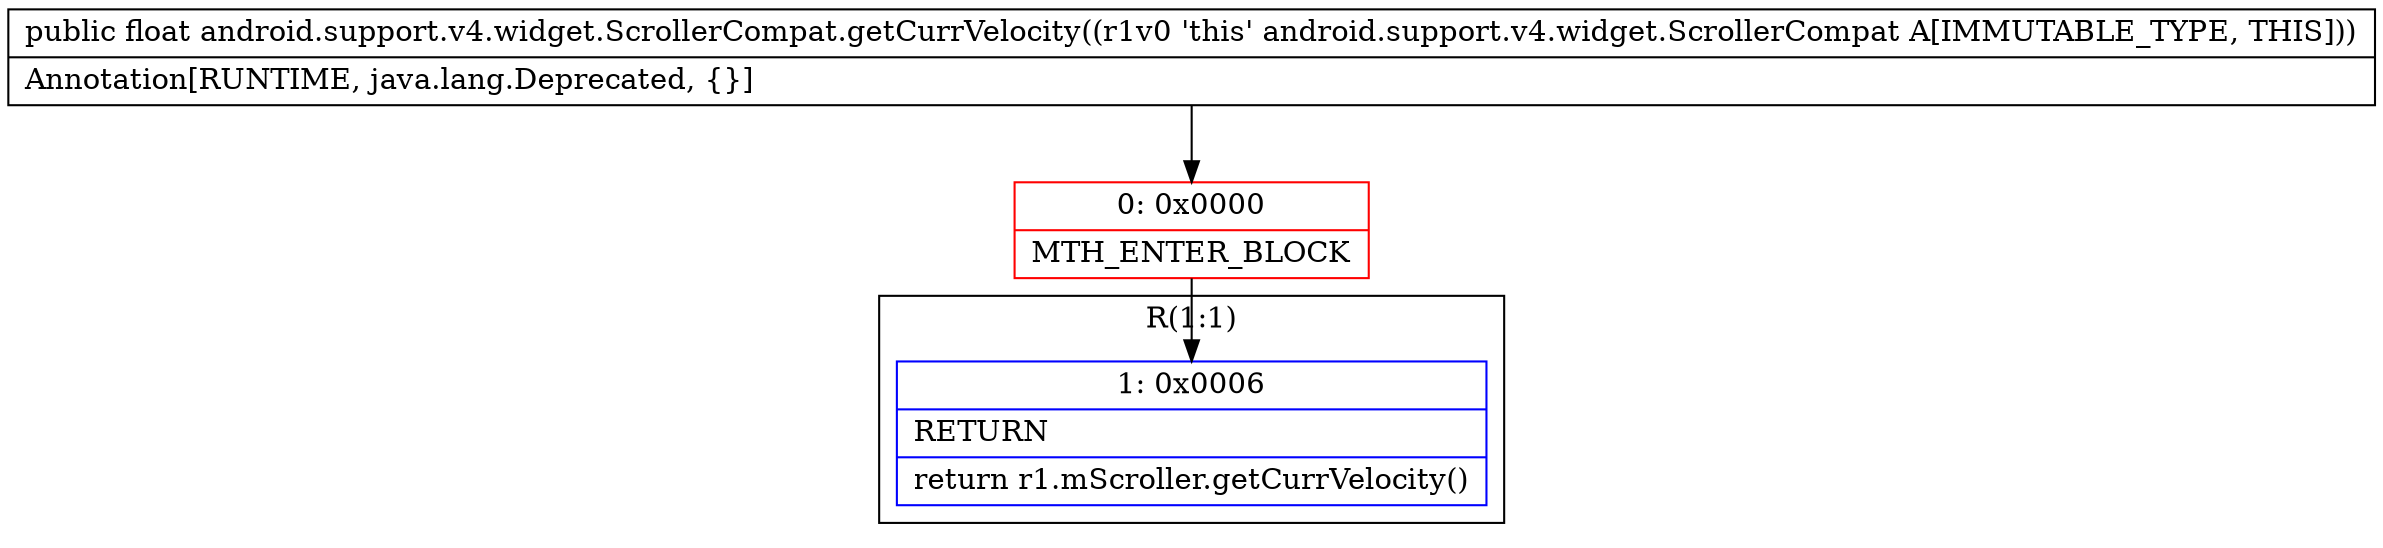 digraph "CFG forandroid.support.v4.widget.ScrollerCompat.getCurrVelocity()F" {
subgraph cluster_Region_270460599 {
label = "R(1:1)";
node [shape=record,color=blue];
Node_1 [shape=record,label="{1\:\ 0x0006|RETURN\l|return r1.mScroller.getCurrVelocity()\l}"];
}
Node_0 [shape=record,color=red,label="{0\:\ 0x0000|MTH_ENTER_BLOCK\l}"];
MethodNode[shape=record,label="{public float android.support.v4.widget.ScrollerCompat.getCurrVelocity((r1v0 'this' android.support.v4.widget.ScrollerCompat A[IMMUTABLE_TYPE, THIS]))  | Annotation[RUNTIME, java.lang.Deprecated, \{\}]\l}"];
MethodNode -> Node_0;
Node_0 -> Node_1;
}

